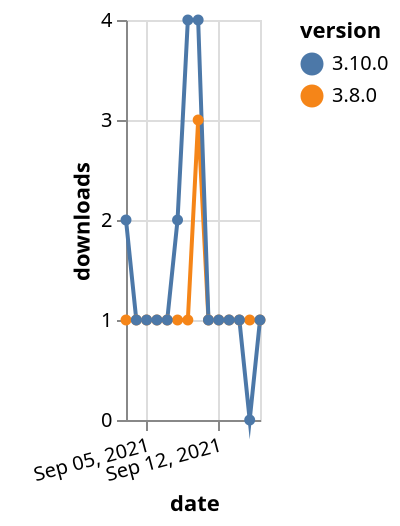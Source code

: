 {"$schema": "https://vega.github.io/schema/vega-lite/v5.json", "description": "A simple bar chart with embedded data.", "data": {"values": [{"date": "2021-09-03", "total": 288, "delta": 1, "version": "3.8.0"}, {"date": "2021-09-04", "total": 289, "delta": 1, "version": "3.8.0"}, {"date": "2021-09-05", "total": 290, "delta": 1, "version": "3.8.0"}, {"date": "2021-09-06", "total": 291, "delta": 1, "version": "3.8.0"}, {"date": "2021-09-07", "total": 292, "delta": 1, "version": "3.8.0"}, {"date": "2021-09-08", "total": 293, "delta": 1, "version": "3.8.0"}, {"date": "2021-09-09", "total": 294, "delta": 1, "version": "3.8.0"}, {"date": "2021-09-10", "total": 297, "delta": 3, "version": "3.8.0"}, {"date": "2021-09-11", "total": 298, "delta": 1, "version": "3.8.0"}, {"date": "2021-09-12", "total": 299, "delta": 1, "version": "3.8.0"}, {"date": "2021-09-13", "total": 300, "delta": 1, "version": "3.8.0"}, {"date": "2021-09-14", "total": 301, "delta": 1, "version": "3.8.0"}, {"date": "2021-09-15", "total": 302, "delta": 1, "version": "3.8.0"}, {"date": "2021-09-16", "total": 303, "delta": 1, "version": "3.8.0"}, {"date": "2021-09-03", "total": 370, "delta": 2, "version": "3.10.0"}, {"date": "2021-09-04", "total": 371, "delta": 1, "version": "3.10.0"}, {"date": "2021-09-05", "total": 372, "delta": 1, "version": "3.10.0"}, {"date": "2021-09-06", "total": 373, "delta": 1, "version": "3.10.0"}, {"date": "2021-09-07", "total": 374, "delta": 1, "version": "3.10.0"}, {"date": "2021-09-08", "total": 376, "delta": 2, "version": "3.10.0"}, {"date": "2021-09-09", "total": 380, "delta": 4, "version": "3.10.0"}, {"date": "2021-09-10", "total": 384, "delta": 4, "version": "3.10.0"}, {"date": "2021-09-11", "total": 385, "delta": 1, "version": "3.10.0"}, {"date": "2021-09-12", "total": 386, "delta": 1, "version": "3.10.0"}, {"date": "2021-09-13", "total": 387, "delta": 1, "version": "3.10.0"}, {"date": "2021-09-14", "total": 388, "delta": 1, "version": "3.10.0"}, {"date": "2021-09-15", "total": 388, "delta": 0, "version": "3.10.0"}, {"date": "2021-09-16", "total": 389, "delta": 1, "version": "3.10.0"}]}, "width": "container", "mark": {"type": "line", "point": {"filled": true}}, "encoding": {"x": {"field": "date", "type": "temporal", "timeUnit": "yearmonthdate", "title": "date", "axis": {"labelAngle": -15}}, "y": {"field": "delta", "type": "quantitative", "title": "downloads"}, "color": {"field": "version", "type": "nominal"}, "tooltip": {"field": "delta"}}}